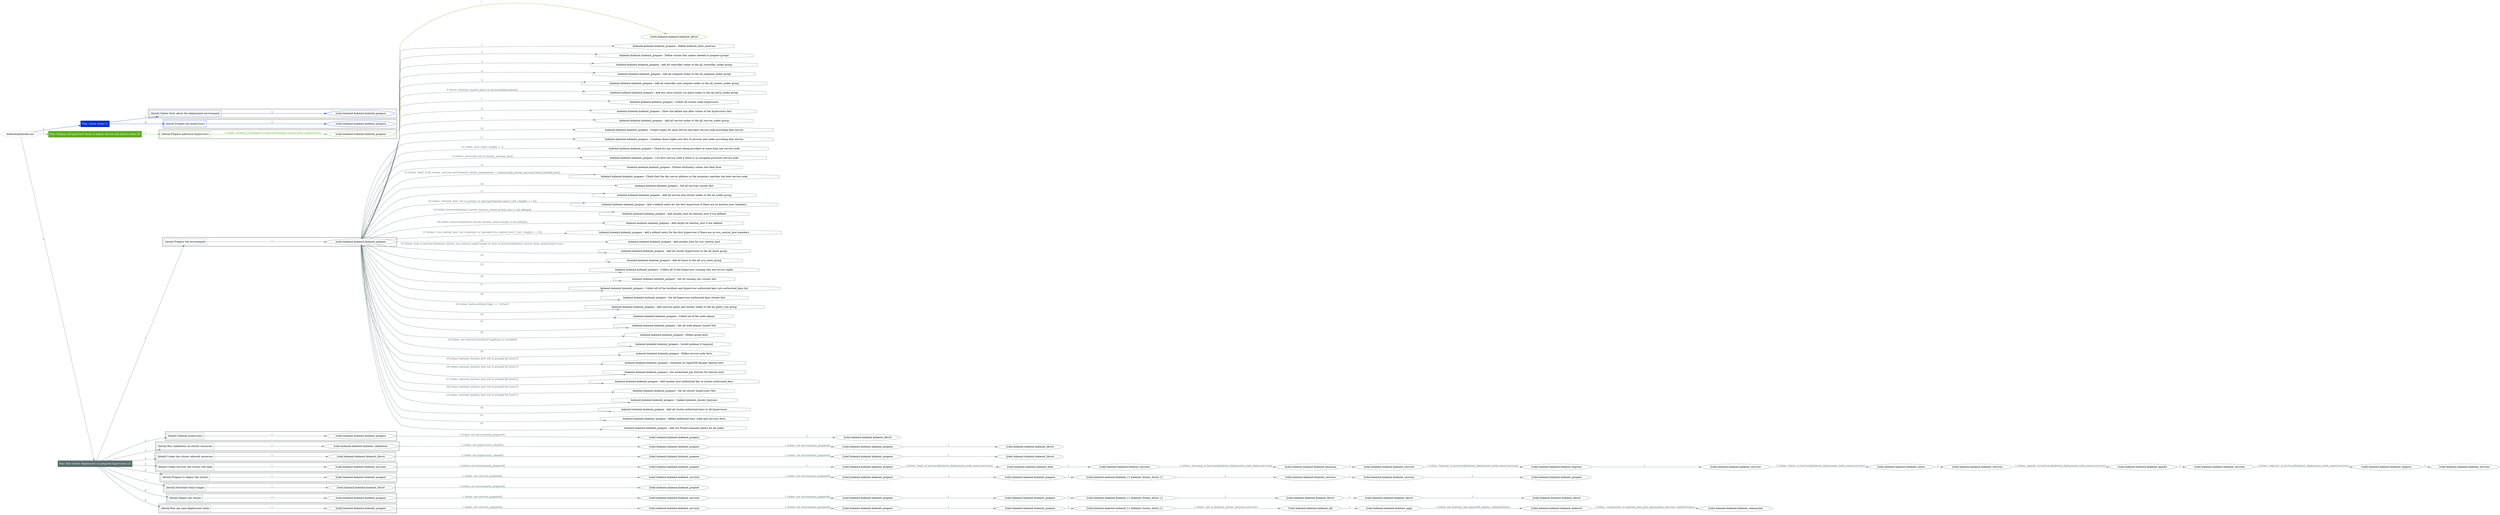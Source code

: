 digraph {
	graph [concentrate=true ordering=in rankdir=LR ratio=fill]
	edge [esep=5 sep=10]
	"kubeinit/playbook.yml" [id=root_node style=dotted]
	play_87475ce7 [label="Play: Initial setup (1)" color="#002fcc" fontcolor="#ffffff" id=play_87475ce7 shape=box style=filled tooltip=localhost]
	"kubeinit/playbook.yml" -> play_87475ce7 [label="1 " color="#002fcc" fontcolor="#002fcc" id=edge_d8798a69 labeltooltip="1 " tooltip="1 "]
	subgraph "kubeinit.kubeinit.kubeinit_prepare" {
		role_ea81f839 [label="[role] kubeinit.kubeinit.kubeinit_prepare" color="#002fcc" id=role_ea81f839 tooltip="kubeinit.kubeinit.kubeinit_prepare"]
	}
	subgraph "kubeinit.kubeinit.kubeinit_prepare" {
		role_065b9de9 [label="[role] kubeinit.kubeinit.kubeinit_prepare" color="#002fcc" id=role_065b9de9 tooltip="kubeinit.kubeinit.kubeinit_prepare"]
	}
	subgraph "Play: Initial setup (1)" {
		play_87475ce7 -> block_bf324d8b [label=1 color="#002fcc" fontcolor="#002fcc" id=edge_7830cabf labeltooltip=1 tooltip=1]
		subgraph cluster_block_bf324d8b {
			block_bf324d8b [label="[block] Gather facts about the deployment environment" color="#002fcc" id=block_bf324d8b labeltooltip="Gather facts about the deployment environment" shape=box tooltip="Gather facts about the deployment environment"]
			block_bf324d8b -> role_ea81f839 [label="1 " color="#002fcc" fontcolor="#002fcc" id=edge_6b2ccedb labeltooltip="1 " tooltip="1 "]
		}
		play_87475ce7 -> block_f22aaf7c [label=2 color="#002fcc" fontcolor="#002fcc" id=edge_c7abcbf9 labeltooltip=2 tooltip=2]
		subgraph cluster_block_f22aaf7c {
			block_f22aaf7c [label="[block] Prepare the hypervisors" color="#002fcc" id=block_f22aaf7c labeltooltip="Prepare the hypervisors" shape=box tooltip="Prepare the hypervisors"]
			block_f22aaf7c -> role_065b9de9 [label="1 " color="#002fcc" fontcolor="#002fcc" id=edge_2049fea6 labeltooltip="1 " tooltip="1 "]
		}
	}
	play_5a54d1c8 [label="Play: Prepare all hypervisor hosts to deploy service and cluster nodes (0)" color="#60ac20" fontcolor="#ffffff" id=play_5a54d1c8 shape=box style=filled tooltip="Play: Prepare all hypervisor hosts to deploy service and cluster nodes (0)"]
	"kubeinit/playbook.yml" -> play_5a54d1c8 [label="2 " color="#60ac20" fontcolor="#60ac20" id=edge_12666059 labeltooltip="2 " tooltip="2 "]
	subgraph "kubeinit.kubeinit.kubeinit_libvirt" {
		role_86d53945 [label="[role] kubeinit.kubeinit.kubeinit_libvirt" color="#60ac20" id=role_86d53945 tooltip="kubeinit.kubeinit.kubeinit_libvirt"]
	}
	subgraph "kubeinit.kubeinit.kubeinit_prepare" {
		role_3f8deeb3 [label="[role] kubeinit.kubeinit.kubeinit_prepare" color="#60ac20" id=role_3f8deeb3 tooltip="kubeinit.kubeinit.kubeinit_prepare"]
		role_3f8deeb3 -> role_86d53945 [label="1 " color="#60ac20" fontcolor="#60ac20" id=edge_c52e611a labeltooltip="1 " tooltip="1 "]
	}
	subgraph "Play: Prepare all hypervisor hosts to deploy service and cluster nodes (0)" {
		play_5a54d1c8 -> block_e683b98e [label=1 color="#60ac20" fontcolor="#60ac20" id=edge_a579eb94 labeltooltip=1 tooltip=1]
		subgraph cluster_block_e683b98e {
			block_e683b98e [label="[block] Prepare individual hypervisors" color="#60ac20" id=block_e683b98e labeltooltip="Prepare individual hypervisors" shape=box tooltip="Prepare individual hypervisors"]
			block_e683b98e -> role_3f8deeb3 [label="1 [when: inventory_hostname in hostvars['kubeinit-cluster-facts'].hypervisors]" color="#60ac20" fontcolor="#60ac20" id=edge_0c4e0867 labeltooltip="1 [when: inventory_hostname in hostvars['kubeinit-cluster-facts'].hypervisors]" tooltip="1 [when: inventory_hostname in hostvars['kubeinit-cluster-facts'].hypervisors]"]
		}
	}
	play_e9054a24 [label="Play: Run cluster deployment on prepared hypervisors (1)" color="#5b6f71" fontcolor="#ffffff" id=play_e9054a24 shape=box style=filled tooltip=localhost]
	"kubeinit/playbook.yml" -> play_e9054a24 [label="3 " color="#5b6f71" fontcolor="#5b6f71" id=edge_85f2a42e labeltooltip="3 " tooltip="3 "]
	subgraph "kubeinit.kubeinit.kubeinit_prepare" {
		role_bceb97b2 [label="[role] kubeinit.kubeinit.kubeinit_prepare" color="#5b6f71" id=role_bceb97b2 tooltip="kubeinit.kubeinit.kubeinit_prepare"]
		task_ff3857cd [label="kubeinit.kubeinit.kubeinit_prepare : Define kubeinit_facts_hostvars" color="#5b6f71" hello="kubeinit.kubeinit.kubeinit_prepare : Define kubeinit_facts_hostvars" id=task_ff3857cd shape=octagon tooltip="kubeinit.kubeinit.kubeinit_prepare : Define kubeinit_facts_hostvars"]
		role_bceb97b2 -> task_ff3857cd [label="1 " color="#5b6f71" fontcolor="#5b6f71" id=edge_de491673 labeltooltip="1 " tooltip="1 "]
		task_b4f4f382 [label="kubeinit.kubeinit.kubeinit_prepare : Define cluster fact names needed to prepare groups" color="#5b6f71" hello="kubeinit.kubeinit.kubeinit_prepare : Define cluster fact names needed to prepare groups" id=task_b4f4f382 shape=octagon tooltip="kubeinit.kubeinit.kubeinit_prepare : Define cluster fact names needed to prepare groups"]
		role_bceb97b2 -> task_b4f4f382 [label="2 " color="#5b6f71" fontcolor="#5b6f71" id=edge_8e6ef4d1 labeltooltip="2 " tooltip="2 "]
		task_d54145d8 [label="kubeinit.kubeinit.kubeinit_prepare : Add all controller nodes to the all_controller_nodes group" color="#5b6f71" hello="kubeinit.kubeinit.kubeinit_prepare : Add all controller nodes to the all_controller_nodes group" id=task_d54145d8 shape=octagon tooltip="kubeinit.kubeinit.kubeinit_prepare : Add all controller nodes to the all_controller_nodes group"]
		role_bceb97b2 -> task_d54145d8 [label="3 " color="#5b6f71" fontcolor="#5b6f71" id=edge_e22cd29d labeltooltip="3 " tooltip="3 "]
		task_c6cf1271 [label="kubeinit.kubeinit.kubeinit_prepare : Add all compute nodes to the all_compute_nodes group" color="#5b6f71" hello="kubeinit.kubeinit.kubeinit_prepare : Add all compute nodes to the all_compute_nodes group" id=task_c6cf1271 shape=octagon tooltip="kubeinit.kubeinit.kubeinit_prepare : Add all compute nodes to the all_compute_nodes group"]
		role_bceb97b2 -> task_c6cf1271 [label="4 " color="#5b6f71" fontcolor="#5b6f71" id=edge_4a21d7b7 labeltooltip="4 " tooltip="4 "]
		task_ad631da4 [label="kubeinit.kubeinit.kubeinit_prepare : Add all controller and compute nodes to the all_cluster_nodes group" color="#5b6f71" hello="kubeinit.kubeinit.kubeinit_prepare : Add all controller and compute nodes to the all_cluster_nodes group" id=task_ad631da4 shape=octagon tooltip="kubeinit.kubeinit.kubeinit_prepare : Add all controller and compute nodes to the all_cluster_nodes group"]
		role_bceb97b2 -> task_ad631da4 [label="5 " color="#5b6f71" fontcolor="#5b6f71" id=edge_f348a339 labeltooltip="5 " tooltip="5 "]
		task_d3c319e3 [label="kubeinit.kubeinit.kubeinit_prepare : Add any extra cluster vm guest nodes to the all_extra_nodes group" color="#5b6f71" hello="kubeinit.kubeinit.kubeinit_prepare : Add any extra cluster vm guest nodes to the all_extra_nodes group" id=task_d3c319e3 shape=octagon tooltip="kubeinit.kubeinit.kubeinit_prepare : Add any extra cluster vm guest nodes to the all_extra_nodes group"]
		role_bceb97b2 -> task_d3c319e3 [label="6 [when: kubeinit_cluster_distro in hostvars[item].distro]" color="#5b6f71" fontcolor="#5b6f71" id=edge_bc49c211 labeltooltip="6 [when: kubeinit_cluster_distro in hostvars[item].distro]" tooltip="6 [when: kubeinit_cluster_distro in hostvars[item].distro]"]
		task_f25ef91f [label="kubeinit.kubeinit.kubeinit_prepare : Collect all cluster node hypervisors" color="#5b6f71" hello="kubeinit.kubeinit.kubeinit_prepare : Collect all cluster node hypervisors" id=task_f25ef91f shape=octagon tooltip="kubeinit.kubeinit.kubeinit_prepare : Collect all cluster node hypervisors"]
		role_bceb97b2 -> task_f25ef91f [label="7 " color="#5b6f71" fontcolor="#5b6f71" id=edge_c75b4ee6 labeltooltip="7 " tooltip="7 "]
		task_71ec1870 [label="kubeinit.kubeinit.kubeinit_prepare : Show the before and after values of the hypervisors fact" color="#5b6f71" hello="kubeinit.kubeinit.kubeinit_prepare : Show the before and after values of the hypervisors fact" id=task_71ec1870 shape=octagon tooltip="kubeinit.kubeinit.kubeinit_prepare : Show the before and after values of the hypervisors fact"]
		role_bceb97b2 -> task_71ec1870 [label="8 " color="#5b6f71" fontcolor="#5b6f71" id=edge_27c1737a labeltooltip="8 " tooltip="8 "]
		task_1fcb0a36 [label="kubeinit.kubeinit.kubeinit_prepare : Add all service nodes to the all_service_nodes group" color="#5b6f71" hello="kubeinit.kubeinit.kubeinit_prepare : Add all service nodes to the all_service_nodes group" id=task_1fcb0a36 shape=octagon tooltip="kubeinit.kubeinit.kubeinit_prepare : Add all service nodes to the all_service_nodes group"]
		role_bceb97b2 -> task_1fcb0a36 [label="9 " color="#5b6f71" fontcolor="#5b6f71" id=edge_546719c4 labeltooltip="9 " tooltip="9 "]
		task_084f6f57 [label="kubeinit.kubeinit.kubeinit_prepare : Create tuples for each service and each service node providing that service" color="#5b6f71" hello="kubeinit.kubeinit.kubeinit_prepare : Create tuples for each service and each service node providing that service" id=task_084f6f57 shape=octagon tooltip="kubeinit.kubeinit.kubeinit_prepare : Create tuples for each service and each service node providing that service"]
		role_bceb97b2 -> task_084f6f57 [label="10 " color="#5b6f71" fontcolor="#5b6f71" id=edge_7d91eaaf labeltooltip="10 " tooltip="10 "]
		task_ab29cdc2 [label="kubeinit.kubeinit.kubeinit_prepare : Combine those tuples into dict of services and nodes providing that service" color="#5b6f71" hello="kubeinit.kubeinit.kubeinit_prepare : Combine those tuples into dict of services and nodes providing that service" id=task_ab29cdc2 shape=octagon tooltip="kubeinit.kubeinit.kubeinit_prepare : Combine those tuples into dict of services and nodes providing that service"]
		role_bceb97b2 -> task_ab29cdc2 [label="11 " color="#5b6f71" fontcolor="#5b6f71" id=edge_49eecb9b labeltooltip="11 " tooltip="11 "]
		task_e716b2f2 [label="kubeinit.kubeinit.kubeinit_prepare : Check for any services being provided on more than one service node" color="#5b6f71" hello="kubeinit.kubeinit.kubeinit_prepare : Check for any services being provided on more than one service node" id=task_e716b2f2 shape=octagon tooltip="kubeinit.kubeinit.kubeinit_prepare : Check for any services being provided on more than one service node"]
		role_bceb97b2 -> task_e716b2f2 [label="12 [when: item.value | length > 1]" color="#5b6f71" fontcolor="#5b6f71" id=edge_bd9a9ee5 labeltooltip="12 [when: item.value | length > 1]" tooltip="12 [when: item.value | length > 1]"]
		task_a9fd3a1d [label="kubeinit.kubeinit.kubeinit_prepare : Use first service node if there is no assigned provision service node" color="#5b6f71" hello="kubeinit.kubeinit.kubeinit_prepare : Use first service node if there is no assigned provision service node" id=task_a9fd3a1d shape=octagon tooltip="kubeinit.kubeinit.kubeinit_prepare : Use first service node if there is no assigned provision service node"]
		role_bceb97b2 -> task_a9fd3a1d [label="13 [when: 'provision' not in cluster_services_dict]" color="#5b6f71" fontcolor="#5b6f71" id=edge_8afe2537 labeltooltip="13 [when: 'provision' not in cluster_services_dict]" tooltip="13 [when: 'provision' not in cluster_services_dict]"]
		task_636bd946 [label="kubeinit.kubeinit.kubeinit_prepare : Flatten dictionary values into final form" color="#5b6f71" hello="kubeinit.kubeinit.kubeinit_prepare : Flatten dictionary values into final form" id=task_636bd946 shape=octagon tooltip="kubeinit.kubeinit.kubeinit_prepare : Flatten dictionary values into final form"]
		role_bceb97b2 -> task_636bd946 [label="14 " color="#5b6f71" fontcolor="#5b6f71" id=edge_8424655d labeltooltip="14 " tooltip="14 "]
		task_304baa5d [label="kubeinit.kubeinit.kubeinit_prepare : Check that the dns server address in the inventory matches the bind service node" color="#5b6f71" hello="kubeinit.kubeinit.kubeinit_prepare : Check that the dns server address in the inventory matches the bind service node" id=task_304baa5d shape=octagon tooltip="kubeinit.kubeinit.kubeinit_prepare : Check that the dns server address in the inventory matches the bind service node"]
		role_bceb97b2 -> task_304baa5d [label="15 [when: 'bind' in all_cluster_services and kubeinit_cluster_nameserver != hostvars[all_cluster_services['bind']].ansible_host]" color="#5b6f71" fontcolor="#5b6f71" id=edge_92b6dd3f labeltooltip="15 [when: 'bind' in all_cluster_services and kubeinit_cluster_nameserver != hostvars[all_cluster_services['bind']].ansible_host]" tooltip="15 [when: 'bind' in all_cluster_services and kubeinit_cluster_nameserver != hostvars[all_cluster_services['bind']].ansible_host]"]
		task_1cc09c00 [label="kubeinit.kubeinit.kubeinit_prepare : Set all services cluster fact" color="#5b6f71" hello="kubeinit.kubeinit.kubeinit_prepare : Set all services cluster fact" id=task_1cc09c00 shape=octagon tooltip="kubeinit.kubeinit.kubeinit_prepare : Set all services cluster fact"]
		role_bceb97b2 -> task_1cc09c00 [label="16 " color="#5b6f71" fontcolor="#5b6f71" id=edge_7caf64ae labeltooltip="16 " tooltip="16 "]
		task_817f6b36 [label="kubeinit.kubeinit.kubeinit_prepare : Add all service and cluster nodes to the all_nodes group" color="#5b6f71" hello="kubeinit.kubeinit.kubeinit_prepare : Add all service and cluster nodes to the all_nodes group" id=task_817f6b36 shape=octagon tooltip="kubeinit.kubeinit.kubeinit_prepare : Add all service and cluster nodes to the all_nodes group"]
		role_bceb97b2 -> task_817f6b36 [label="17 " color="#5b6f71" fontcolor="#5b6f71" id=edge_3d297452 labeltooltip="17 " tooltip="17 "]
		task_8df76904 [label="kubeinit.kubeinit.kubeinit_prepare : Add a default entry for the first hypervisor if there are no bastion_host members" color="#5b6f71" hello="kubeinit.kubeinit.kubeinit_prepare : Add a default entry for the first hypervisor if there are no bastion_host members" id=task_8df76904 shape=octagon tooltip="kubeinit.kubeinit.kubeinit_prepare : Add a default entry for the first hypervisor if there are no bastion_host members"]
		role_bceb97b2 -> task_8df76904 [label="18 [when: ('bastion_host' not in groups) or ((groups['bastion_host'] | list | length) == 0)]" color="#5b6f71" fontcolor="#5b6f71" id=edge_b9dd395d labeltooltip="18 [when: ('bastion_host' not in groups) or ((groups['bastion_host'] | list | length) == 0)]" tooltip="18 [when: ('bastion_host' not in groups) or ((groups['bastion_host'] | list | length) == 0)]"]
		task_3214c8b4 [label="kubeinit.kubeinit.kubeinit_prepare : Add ansible_host for bastion_host if not defined" color="#5b6f71" hello="kubeinit.kubeinit.kubeinit_prepare : Add ansible_host for bastion_host if not defined" id=task_3214c8b4 shape=octagon tooltip="kubeinit.kubeinit.kubeinit_prepare : Add ansible_host for bastion_host if not defined"]
		role_bceb97b2 -> task_3214c8b4 [label="19 [when: hostvars[kubeinit_cluster_bastion_name].ansible_host is not defined]" color="#5b6f71" fontcolor="#5b6f71" id=edge_3585d947 labeltooltip="19 [when: hostvars[kubeinit_cluster_bastion_name].ansible_host is not defined]" tooltip="19 [when: hostvars[kubeinit_cluster_bastion_name].ansible_host is not defined]"]
		task_2136631e [label="kubeinit.kubeinit.kubeinit_prepare : Add target for bastion_host if not defined" color="#5b6f71" hello="kubeinit.kubeinit.kubeinit_prepare : Add target for bastion_host if not defined" id=task_2136631e shape=octagon tooltip="kubeinit.kubeinit.kubeinit_prepare : Add target for bastion_host if not defined"]
		role_bceb97b2 -> task_2136631e [label="20 [when: hostvars[kubeinit_cluster_bastion_name].target is not defined]" color="#5b6f71" fontcolor="#5b6f71" id=edge_c6acdb48 labeltooltip="20 [when: hostvars[kubeinit_cluster_bastion_name].target is not defined]" tooltip="20 [when: hostvars[kubeinit_cluster_bastion_name].target is not defined]"]
		task_a0e3bf08 [label="kubeinit.kubeinit.kubeinit_prepare : Add a default entry for the first hypervisor if there are no ovn_central_host members" color="#5b6f71" hello="kubeinit.kubeinit.kubeinit_prepare : Add a default entry for the first hypervisor if there are no ovn_central_host members" id=task_a0e3bf08 shape=octagon tooltip="kubeinit.kubeinit.kubeinit_prepare : Add a default entry for the first hypervisor if there are no ovn_central_host members"]
		role_bceb97b2 -> task_a0e3bf08 [label="21 [when: ('ovn_central_host' not in groups) or ((groups['ovn_central_host'] | list | length) == 0)]" color="#5b6f71" fontcolor="#5b6f71" id=edge_d86d841a labeltooltip="21 [when: ('ovn_central_host' not in groups) or ((groups['ovn_central_host'] | list | length) == 0)]" tooltip="21 [when: ('ovn_central_host' not in groups) or ((groups['ovn_central_host'] | list | length) == 0)]"]
		task_1cadcd91 [label="kubeinit.kubeinit.kubeinit_prepare : Add ansible_host for ovn_central_host" color="#5b6f71" hello="kubeinit.kubeinit.kubeinit_prepare : Add ansible_host for ovn_central_host" id=task_1cadcd91 shape=octagon tooltip="kubeinit.kubeinit.kubeinit_prepare : Add ansible_host for ovn_central_host"]
		role_bceb97b2 -> task_1cadcd91 [label="22 " color="#5b6f71" fontcolor="#5b6f71" id=edge_89f0c884 labeltooltip="22 " tooltip="22 "]
		task_ee2e830d [label="kubeinit.kubeinit.kubeinit_prepare : Add all cluster hypervisors to the all_hosts group" color="#5b6f71" hello="kubeinit.kubeinit.kubeinit_prepare : Add all cluster hypervisors to the all_hosts group" id=task_ee2e830d shape=octagon tooltip="kubeinit.kubeinit.kubeinit_prepare : Add all cluster hypervisors to the all_hosts group"]
		role_bceb97b2 -> task_ee2e830d [label="23 [when: item in hostvars[kubeinit_cluster_ovn_central_name].target or item in hostvars[kubeinit_cluster_facts_name].hypervisors
]" color="#5b6f71" fontcolor="#5b6f71" id=edge_f39a19aa labeltooltip="23 [when: item in hostvars[kubeinit_cluster_ovn_central_name].target or item in hostvars[kubeinit_cluster_facts_name].hypervisors
]" tooltip="23 [when: item in hostvars[kubeinit_cluster_ovn_central_name].target or item in hostvars[kubeinit_cluster_facts_name].hypervisors
]"]
		task_0f53a47b [label="kubeinit.kubeinit.kubeinit_prepare : Add all hosts to the all_ovn_hosts group" color="#5b6f71" hello="kubeinit.kubeinit.kubeinit_prepare : Add all hosts to the all_ovn_hosts group" id=task_0f53a47b shape=octagon tooltip="kubeinit.kubeinit.kubeinit_prepare : Add all hosts to the all_ovn_hosts group"]
		role_bceb97b2 -> task_0f53a47b [label="24 " color="#5b6f71" fontcolor="#5b6f71" id=edge_682f7c52 labeltooltip="24 " tooltip="24 "]
		task_33861a30 [label="kubeinit.kubeinit.kubeinit_prepare : Collect all of the hypervisor running vms into hv/vm tuples" color="#5b6f71" hello="kubeinit.kubeinit.kubeinit_prepare : Collect all of the hypervisor running vms into hv/vm tuples" id=task_33861a30 shape=octagon tooltip="kubeinit.kubeinit.kubeinit_prepare : Collect all of the hypervisor running vms into hv/vm tuples"]
		role_bceb97b2 -> task_33861a30 [label="25 " color="#5b6f71" fontcolor="#5b6f71" id=edge_97d129ae labeltooltip="25 " tooltip="25 "]
		task_e3c45795 [label="kubeinit.kubeinit.kubeinit_prepare : Set all running vms cluster fact" color="#5b6f71" hello="kubeinit.kubeinit.kubeinit_prepare : Set all running vms cluster fact" id=task_e3c45795 shape=octagon tooltip="kubeinit.kubeinit.kubeinit_prepare : Set all running vms cluster fact"]
		role_bceb97b2 -> task_e3c45795 [label="26 " color="#5b6f71" fontcolor="#5b6f71" id=edge_ecff2c5d labeltooltip="26 " tooltip="26 "]
		task_fb0b153d [label="kubeinit.kubeinit.kubeinit_prepare : Collect all of the localhost and hypervisor authorized keys into authorized_keys list" color="#5b6f71" hello="kubeinit.kubeinit.kubeinit_prepare : Collect all of the localhost and hypervisor authorized keys into authorized_keys list" id=task_fb0b153d shape=octagon tooltip="kubeinit.kubeinit.kubeinit_prepare : Collect all of the localhost and hypervisor authorized keys into authorized_keys list"]
		role_bceb97b2 -> task_fb0b153d [label="27 " color="#5b6f71" fontcolor="#5b6f71" id=edge_a0bc1d98 labeltooltip="27 " tooltip="27 "]
		task_b5239535 [label="kubeinit.kubeinit.kubeinit_prepare : Set all hypervisor authorized keys cluster fact" color="#5b6f71" hello="kubeinit.kubeinit.kubeinit_prepare : Set all hypervisor authorized keys cluster fact" id=task_b5239535 shape=octagon tooltip="kubeinit.kubeinit.kubeinit_prepare : Set all hypervisor authorized keys cluster fact"]
		role_bceb97b2 -> task_b5239535 [label="28 " color="#5b6f71" fontcolor="#5b6f71" id=edge_3c46c1a7 labeltooltip="28 " tooltip="28 "]
		task_c8d57689 [label="kubeinit.kubeinit.kubeinit_prepare : Add services guest and cluster nodes to the all_guest_vms group" color="#5b6f71" hello="kubeinit.kubeinit.kubeinit_prepare : Add services guest and cluster nodes to the all_guest_vms group" id=task_c8d57689 shape=octagon tooltip="kubeinit.kubeinit.kubeinit_prepare : Add services guest and cluster nodes to the all_guest_vms group"]
		role_bceb97b2 -> task_c8d57689 [label="29 [when: hostvars[item].type == 'virtual']" color="#5b6f71" fontcolor="#5b6f71" id=edge_fafaa673 labeltooltip="29 [when: hostvars[item].type == 'virtual']" tooltip="29 [when: hostvars[item].type == 'virtual']"]
		task_09943c09 [label="kubeinit.kubeinit.kubeinit_prepare : Collect all of the node aliases" color="#5b6f71" hello="kubeinit.kubeinit.kubeinit_prepare : Collect all of the node aliases" id=task_09943c09 shape=octagon tooltip="kubeinit.kubeinit.kubeinit_prepare : Collect all of the node aliases"]
		role_bceb97b2 -> task_09943c09 [label="30 " color="#5b6f71" fontcolor="#5b6f71" id=edge_6920517b labeltooltip="30 " tooltip="30 "]
		task_eabf1525 [label="kubeinit.kubeinit.kubeinit_prepare : Set all node aliases cluster fact" color="#5b6f71" hello="kubeinit.kubeinit.kubeinit_prepare : Set all node aliases cluster fact" id=task_eabf1525 shape=octagon tooltip="kubeinit.kubeinit.kubeinit_prepare : Set all node aliases cluster fact"]
		role_bceb97b2 -> task_eabf1525 [label="31 " color="#5b6f71" fontcolor="#5b6f71" id=edge_91bdb9f0 labeltooltip="31 " tooltip="31 "]
		task_c77cb0d9 [label="kubeinit.kubeinit.kubeinit_prepare : Define group facts" color="#5b6f71" hello="kubeinit.kubeinit.kubeinit_prepare : Define group facts" id=task_c77cb0d9 shape=octagon tooltip="kubeinit.kubeinit.kubeinit_prepare : Define group facts"]
		role_bceb97b2 -> task_c77cb0d9 [label="32 " color="#5b6f71" fontcolor="#5b6f71" id=edge_f5fc30bc labeltooltip="32 " tooltip="32 "]
		task_4f9a969c [label="kubeinit.kubeinit.kubeinit_prepare : Install podman if required" color="#5b6f71" hello="kubeinit.kubeinit.kubeinit_prepare : Install podman if required" id=task_4f9a969c shape=octagon tooltip="kubeinit.kubeinit.kubeinit_prepare : Install podman if required"]
		role_bceb97b2 -> task_4f9a969c [label="33 [when: not hostvars['localhost'].podman_is_installed]" color="#5b6f71" fontcolor="#5b6f71" id=edge_a4ee2da6 labeltooltip="33 [when: not hostvars['localhost'].podman_is_installed]" tooltip="33 [when: not hostvars['localhost'].podman_is_installed]"]
		task_5c5f1e03 [label="kubeinit.kubeinit.kubeinit_prepare : Define service node facts" color="#5b6f71" hello="kubeinit.kubeinit.kubeinit_prepare : Define service node facts" id=task_5c5f1e03 shape=octagon tooltip="kubeinit.kubeinit.kubeinit_prepare : Define service node facts"]
		role_bceb97b2 -> task_5c5f1e03 [label="34 " color="#5b6f71" fontcolor="#5b6f71" id=edge_d972ddb3 labeltooltip="34 " tooltip="34 "]
		task_1294c63c [label="kubeinit.kubeinit.kubeinit_prepare : Generate an OpenSSH keypair bastion host" color="#5b6f71" hello="kubeinit.kubeinit.kubeinit_prepare : Generate an OpenSSH keypair bastion host" id=task_1294c63c shape=octagon tooltip="kubeinit.kubeinit.kubeinit_prepare : Generate an OpenSSH keypair bastion host"]
		role_bceb97b2 -> task_1294c63c [label="35 [when: kubeinit_bastion_host not in groups['all_hosts']]" color="#5b6f71" fontcolor="#5b6f71" id=edge_e7722325 labeltooltip="35 [when: kubeinit_bastion_host not in groups['all_hosts']]" tooltip="35 [when: kubeinit_bastion_host not in groups['all_hosts']]"]
		task_250fd585 [label="kubeinit.kubeinit.kubeinit_prepare : Set authorized_key hostvar for bastion host" color="#5b6f71" hello="kubeinit.kubeinit.kubeinit_prepare : Set authorized_key hostvar for bastion host" id=task_250fd585 shape=octagon tooltip="kubeinit.kubeinit.kubeinit_prepare : Set authorized_key hostvar for bastion host"]
		role_bceb97b2 -> task_250fd585 [label="36 [when: kubeinit_bastion_host not in groups['all_hosts']]" color="#5b6f71" fontcolor="#5b6f71" id=edge_45ae10e6 labeltooltip="36 [when: kubeinit_bastion_host not in groups['all_hosts']]" tooltip="36 [when: kubeinit_bastion_host not in groups['all_hosts']]"]
		task_2bb39e73 [label="kubeinit.kubeinit.kubeinit_prepare : Add bastion host authorized key to cluster authorized_keys" color="#5b6f71" hello="kubeinit.kubeinit.kubeinit_prepare : Add bastion host authorized key to cluster authorized_keys" id=task_2bb39e73 shape=octagon tooltip="kubeinit.kubeinit.kubeinit_prepare : Add bastion host authorized key to cluster authorized_keys"]
		role_bceb97b2 -> task_2bb39e73 [label="37 [when: kubeinit_bastion_host not in groups['all_hosts']]" color="#5b6f71" fontcolor="#5b6f71" id=edge_6a62ee52 labeltooltip="37 [when: kubeinit_bastion_host not in groups['all_hosts']]" tooltip="37 [when: kubeinit_bastion_host not in groups['all_hosts']]"]
		task_1bb411c6 [label="kubeinit.kubeinit.kubeinit_prepare : Set all cluster hypervisors fact" color="#5b6f71" hello="kubeinit.kubeinit.kubeinit_prepare : Set all cluster hypervisors fact" id=task_1bb411c6 shape=octagon tooltip="kubeinit.kubeinit.kubeinit_prepare : Set all cluster hypervisors fact"]
		role_bceb97b2 -> task_1bb411c6 [label="38 [when: kubeinit_bastion_host not in groups['all_hosts']]" color="#5b6f71" fontcolor="#5b6f71" id=edge_024bfc90 labeltooltip="38 [when: kubeinit_bastion_host not in groups['all_hosts']]" tooltip="38 [when: kubeinit_bastion_host not in groups['all_hosts']]"]
		task_81cbda6b [label="kubeinit.kubeinit.kubeinit_prepare : Update kubeinit_cluster_hostvars" color="#5b6f71" hello="kubeinit.kubeinit.kubeinit_prepare : Update kubeinit_cluster_hostvars" id=task_81cbda6b shape=octagon tooltip="kubeinit.kubeinit.kubeinit_prepare : Update kubeinit_cluster_hostvars"]
		role_bceb97b2 -> task_81cbda6b [label="39 [when: kubeinit_bastion_host not in groups['all_hosts']]" color="#5b6f71" fontcolor="#5b6f71" id=edge_9c42ebce labeltooltip="39 [when: kubeinit_bastion_host not in groups['all_hosts']]" tooltip="39 [when: kubeinit_bastion_host not in groups['all_hosts']]"]
		task_4f4b2aa0 [label="kubeinit.kubeinit.kubeinit_prepare : Add all cluster authorized keys to all hypervisors" color="#5b6f71" hello="kubeinit.kubeinit.kubeinit_prepare : Add all cluster authorized keys to all hypervisors" id=task_4f4b2aa0 shape=octagon tooltip="kubeinit.kubeinit.kubeinit_prepare : Add all cluster authorized keys to all hypervisors"]
		role_bceb97b2 -> task_4f4b2aa0 [label="40 " color="#5b6f71" fontcolor="#5b6f71" id=edge_4470e3ba labeltooltip="40 " tooltip="40 "]
		task_6374ae9a [label="kubeinit.kubeinit.kubeinit_prepare : Define additional host, node and services facts" color="#5b6f71" hello="kubeinit.kubeinit.kubeinit_prepare : Define additional host, node and services facts" id=task_6374ae9a shape=octagon tooltip="kubeinit.kubeinit.kubeinit_prepare : Define additional host, node and services facts"]
		role_bceb97b2 -> task_6374ae9a [label="41 " color="#5b6f71" fontcolor="#5b6f71" id=edge_6f75b1fb labeltooltip="41 " tooltip="41 "]
		task_22c2e1be [label="kubeinit.kubeinit.kubeinit_prepare : Add ssh ProxyCommand option for all nodes" color="#5b6f71" hello="kubeinit.kubeinit.kubeinit_prepare : Add ssh ProxyCommand option for all nodes" id=task_22c2e1be shape=octagon tooltip="kubeinit.kubeinit.kubeinit_prepare : Add ssh ProxyCommand option for all nodes"]
		role_bceb97b2 -> task_22c2e1be [label="42 " color="#5b6f71" fontcolor="#5b6f71" id=edge_83d119a2 labeltooltip="42 " tooltip="42 "]
	}
	subgraph "kubeinit.kubeinit.kubeinit_libvirt" {
		role_9c0fd1c6 [label="[role] kubeinit.kubeinit.kubeinit_libvirt" color="#5b6f71" id=role_9c0fd1c6 tooltip="kubeinit.kubeinit.kubeinit_libvirt"]
	}
	subgraph "kubeinit.kubeinit.kubeinit_prepare" {
		role_d498fa17 [label="[role] kubeinit.kubeinit.kubeinit_prepare" color="#5b6f71" id=role_d498fa17 tooltip="kubeinit.kubeinit.kubeinit_prepare"]
		role_d498fa17 -> role_9c0fd1c6 [label="1 " color="#5b6f71" fontcolor="#5b6f71" id=edge_e6a01ed1 labeltooltip="1 " tooltip="1 "]
	}
	subgraph "kubeinit.kubeinit.kubeinit_prepare" {
		role_09339a10 [label="[role] kubeinit.kubeinit.kubeinit_prepare" color="#5b6f71" id=role_09339a10 tooltip="kubeinit.kubeinit.kubeinit_prepare"]
		role_09339a10 -> role_d498fa17 [label="1 [when: not environment_prepared]" color="#5b6f71" fontcolor="#5b6f71" id=edge_04bcc7e1 labeltooltip="1 [when: not environment_prepared]" tooltip="1 [when: not environment_prepared]"]
	}
	subgraph "kubeinit.kubeinit.kubeinit_libvirt" {
		role_be03f966 [label="[role] kubeinit.kubeinit.kubeinit_libvirt" color="#5b6f71" id=role_be03f966 tooltip="kubeinit.kubeinit.kubeinit_libvirt"]
	}
	subgraph "kubeinit.kubeinit.kubeinit_prepare" {
		role_0a9b4d0a [label="[role] kubeinit.kubeinit.kubeinit_prepare" color="#5b6f71" id=role_0a9b4d0a tooltip="kubeinit.kubeinit.kubeinit_prepare"]
		role_0a9b4d0a -> role_be03f966 [label="1 " color="#5b6f71" fontcolor="#5b6f71" id=edge_7531e7ed labeltooltip="1 " tooltip="1 "]
	}
	subgraph "kubeinit.kubeinit.kubeinit_prepare" {
		role_94eb8819 [label="[role] kubeinit.kubeinit.kubeinit_prepare" color="#5b6f71" id=role_94eb8819 tooltip="kubeinit.kubeinit.kubeinit_prepare"]
		role_94eb8819 -> role_0a9b4d0a [label="1 [when: not environment_prepared]" color="#5b6f71" fontcolor="#5b6f71" id=edge_699d24e7 labeltooltip="1 [when: not environment_prepared]" tooltip="1 [when: not environment_prepared]"]
	}
	subgraph "kubeinit.kubeinit.kubeinit_validations" {
		role_496c1a3c [label="[role] kubeinit.kubeinit.kubeinit_validations" color="#5b6f71" id=role_496c1a3c tooltip="kubeinit.kubeinit.kubeinit_validations"]
		role_496c1a3c -> role_94eb8819 [label="1 [when: not hypervisors_cleaned]" color="#5b6f71" fontcolor="#5b6f71" id=edge_0a04c994 labeltooltip="1 [when: not hypervisors_cleaned]" tooltip="1 [when: not hypervisors_cleaned]"]
	}
	subgraph "kubeinit.kubeinit.kubeinit_libvirt" {
		role_27099621 [label="[role] kubeinit.kubeinit.kubeinit_libvirt" color="#5b6f71" id=role_27099621 tooltip="kubeinit.kubeinit.kubeinit_libvirt"]
	}
	subgraph "kubeinit.kubeinit.kubeinit_prepare" {
		role_b60caee5 [label="[role] kubeinit.kubeinit.kubeinit_prepare" color="#5b6f71" id=role_b60caee5 tooltip="kubeinit.kubeinit.kubeinit_prepare"]
		role_b60caee5 -> role_27099621 [label="1 " color="#5b6f71" fontcolor="#5b6f71" id=edge_70c5cacf labeltooltip="1 " tooltip="1 "]
	}
	subgraph "kubeinit.kubeinit.kubeinit_prepare" {
		role_a5292587 [label="[role] kubeinit.kubeinit.kubeinit_prepare" color="#5b6f71" id=role_a5292587 tooltip="kubeinit.kubeinit.kubeinit_prepare"]
		role_a5292587 -> role_b60caee5 [label="1 [when: not environment_prepared]" color="#5b6f71" fontcolor="#5b6f71" id=edge_a21e89bc labeltooltip="1 [when: not environment_prepared]" tooltip="1 [when: not environment_prepared]"]
	}
	subgraph "kubeinit.kubeinit.kubeinit_libvirt" {
		role_afc33b9e [label="[role] kubeinit.kubeinit.kubeinit_libvirt" color="#5b6f71" id=role_afc33b9e tooltip="kubeinit.kubeinit.kubeinit_libvirt"]
		role_afc33b9e -> role_a5292587 [label="1 [when: not hypervisors_cleaned]" color="#5b6f71" fontcolor="#5b6f71" id=edge_363f43f4 labeltooltip="1 [when: not hypervisors_cleaned]" tooltip="1 [when: not hypervisors_cleaned]"]
	}
	subgraph "kubeinit.kubeinit.kubeinit_services" {
		role_54454c24 [label="[role] kubeinit.kubeinit.kubeinit_services" color="#5b6f71" id=role_54454c24 tooltip="kubeinit.kubeinit.kubeinit_services"]
	}
	subgraph "kubeinit.kubeinit.kubeinit_registry" {
		role_5101e92f [label="[role] kubeinit.kubeinit.kubeinit_registry" color="#5b6f71" id=role_5101e92f tooltip="kubeinit.kubeinit.kubeinit_registry"]
		role_5101e92f -> role_54454c24 [label="1 " color="#5b6f71" fontcolor="#5b6f71" id=edge_c6dcf0df labeltooltip="1 " tooltip="1 "]
	}
	subgraph "kubeinit.kubeinit.kubeinit_services" {
		role_5c055eb1 [label="[role] kubeinit.kubeinit.kubeinit_services" color="#5b6f71" id=role_5c055eb1 tooltip="kubeinit.kubeinit.kubeinit_services"]
		role_5c055eb1 -> role_5101e92f [label="1 [when: 'registry' in hostvars[kubeinit_deployment_node_name].services]" color="#5b6f71" fontcolor="#5b6f71" id=edge_11547323 labeltooltip="1 [when: 'registry' in hostvars[kubeinit_deployment_node_name].services]" tooltip="1 [when: 'registry' in hostvars[kubeinit_deployment_node_name].services]"]
	}
	subgraph "kubeinit.kubeinit.kubeinit_apache" {
		role_4a09c999 [label="[role] kubeinit.kubeinit.kubeinit_apache" color="#5b6f71" id=role_4a09c999 tooltip="kubeinit.kubeinit.kubeinit_apache"]
		role_4a09c999 -> role_5c055eb1 [label="1 " color="#5b6f71" fontcolor="#5b6f71" id=edge_2a29d20d labeltooltip="1 " tooltip="1 "]
	}
	subgraph "kubeinit.kubeinit.kubeinit_services" {
		role_f44fcc0e [label="[role] kubeinit.kubeinit.kubeinit_services" color="#5b6f71" id=role_f44fcc0e tooltip="kubeinit.kubeinit.kubeinit_services"]
		role_f44fcc0e -> role_4a09c999 [label="1 [when: 'apache' in hostvars[kubeinit_deployment_node_name].services]" color="#5b6f71" fontcolor="#5b6f71" id=edge_05c9bf3b labeltooltip="1 [when: 'apache' in hostvars[kubeinit_deployment_node_name].services]" tooltip="1 [when: 'apache' in hostvars[kubeinit_deployment_node_name].services]"]
	}
	subgraph "kubeinit.kubeinit.kubeinit_nexus" {
		role_27b4827e [label="[role] kubeinit.kubeinit.kubeinit_nexus" color="#5b6f71" id=role_27b4827e tooltip="kubeinit.kubeinit.kubeinit_nexus"]
		role_27b4827e -> role_f44fcc0e [label="1 " color="#5b6f71" fontcolor="#5b6f71" id=edge_f4bdfeb5 labeltooltip="1 " tooltip="1 "]
	}
	subgraph "kubeinit.kubeinit.kubeinit_services" {
		role_3c991098 [label="[role] kubeinit.kubeinit.kubeinit_services" color="#5b6f71" id=role_3c991098 tooltip="kubeinit.kubeinit.kubeinit_services"]
		role_3c991098 -> role_27b4827e [label="1 [when: 'nexus' in hostvars[kubeinit_deployment_node_name].services]" color="#5b6f71" fontcolor="#5b6f71" id=edge_430f5883 labeltooltip="1 [when: 'nexus' in hostvars[kubeinit_deployment_node_name].services]" tooltip="1 [when: 'nexus' in hostvars[kubeinit_deployment_node_name].services]"]
	}
	subgraph "kubeinit.kubeinit.kubeinit_haproxy" {
		role_ed745038 [label="[role] kubeinit.kubeinit.kubeinit_haproxy" color="#5b6f71" id=role_ed745038 tooltip="kubeinit.kubeinit.kubeinit_haproxy"]
		role_ed745038 -> role_3c991098 [label="1 " color="#5b6f71" fontcolor="#5b6f71" id=edge_607b3f8c labeltooltip="1 " tooltip="1 "]
	}
	subgraph "kubeinit.kubeinit.kubeinit_services" {
		role_cba4dfc6 [label="[role] kubeinit.kubeinit.kubeinit_services" color="#5b6f71" id=role_cba4dfc6 tooltip="kubeinit.kubeinit.kubeinit_services"]
		role_cba4dfc6 -> role_ed745038 [label="1 [when: 'haproxy' in hostvars[kubeinit_deployment_node_name].services]" color="#5b6f71" fontcolor="#5b6f71" id=edge_73cdefed labeltooltip="1 [when: 'haproxy' in hostvars[kubeinit_deployment_node_name].services]" tooltip="1 [when: 'haproxy' in hostvars[kubeinit_deployment_node_name].services]"]
	}
	subgraph "kubeinit.kubeinit.kubeinit_dnsmasq" {
		role_51647d7d [label="[role] kubeinit.kubeinit.kubeinit_dnsmasq" color="#5b6f71" id=role_51647d7d tooltip="kubeinit.kubeinit.kubeinit_dnsmasq"]
		role_51647d7d -> role_cba4dfc6 [label="1 " color="#5b6f71" fontcolor="#5b6f71" id=edge_e5f3ba08 labeltooltip="1 " tooltip="1 "]
	}
	subgraph "kubeinit.kubeinit.kubeinit_services" {
		role_106686c5 [label="[role] kubeinit.kubeinit.kubeinit_services" color="#5b6f71" id=role_106686c5 tooltip="kubeinit.kubeinit.kubeinit_services"]
		role_106686c5 -> role_51647d7d [label="1 [when: 'dnsmasq' in hostvars[kubeinit_deployment_node_name].services]" color="#5b6f71" fontcolor="#5b6f71" id=edge_48d4ad06 labeltooltip="1 [when: 'dnsmasq' in hostvars[kubeinit_deployment_node_name].services]" tooltip="1 [when: 'dnsmasq' in hostvars[kubeinit_deployment_node_name].services]"]
	}
	subgraph "kubeinit.kubeinit.kubeinit_bind" {
		role_9fdb66f2 [label="[role] kubeinit.kubeinit.kubeinit_bind" color="#5b6f71" id=role_9fdb66f2 tooltip="kubeinit.kubeinit.kubeinit_bind"]
		role_9fdb66f2 -> role_106686c5 [label="1 " color="#5b6f71" fontcolor="#5b6f71" id=edge_399e71c4 labeltooltip="1 " tooltip="1 "]
	}
	subgraph "kubeinit.kubeinit.kubeinit_prepare" {
		role_6f2612e4 [label="[role] kubeinit.kubeinit.kubeinit_prepare" color="#5b6f71" id=role_6f2612e4 tooltip="kubeinit.kubeinit.kubeinit_prepare"]
		role_6f2612e4 -> role_9fdb66f2 [label="1 [when: 'bind' in hostvars[kubeinit_deployment_node_name].services]" color="#5b6f71" fontcolor="#5b6f71" id=edge_5db54ec2 labeltooltip="1 [when: 'bind' in hostvars[kubeinit_deployment_node_name].services]" tooltip="1 [when: 'bind' in hostvars[kubeinit_deployment_node_name].services]"]
	}
	subgraph "kubeinit.kubeinit.kubeinit_prepare" {
		role_8985d3d0 [label="[role] kubeinit.kubeinit.kubeinit_prepare" color="#5b6f71" id=role_8985d3d0 tooltip="kubeinit.kubeinit.kubeinit_prepare"]
		role_8985d3d0 -> role_6f2612e4 [label="1 " color="#5b6f71" fontcolor="#5b6f71" id=edge_48616b7d labeltooltip="1 " tooltip="1 "]
	}
	subgraph "kubeinit.kubeinit.kubeinit_services" {
		role_66fde9db [label="[role] kubeinit.kubeinit.kubeinit_services" color="#5b6f71" id=role_66fde9db tooltip="kubeinit.kubeinit.kubeinit_services"]
		role_66fde9db -> role_8985d3d0 [label="1 [when: not environment_prepared]" color="#5b6f71" fontcolor="#5b6f71" id=edge_b69538b0 labeltooltip="1 [when: not environment_prepared]" tooltip="1 [when: not environment_prepared]"]
	}
	subgraph "kubeinit.kubeinit.kubeinit_prepare" {
		role_fd4e3ad6 [label="[role] kubeinit.kubeinit.kubeinit_prepare" color="#5b6f71" id=role_fd4e3ad6 tooltip="kubeinit.kubeinit.kubeinit_prepare"]
	}
	subgraph "kubeinit.kubeinit.kubeinit_services" {
		role_1a87cf83 [label="[role] kubeinit.kubeinit.kubeinit_services" color="#5b6f71" id=role_1a87cf83 tooltip="kubeinit.kubeinit.kubeinit_services"]
		role_1a87cf83 -> role_fd4e3ad6 [label="1 " color="#5b6f71" fontcolor="#5b6f71" id=edge_495bcbd7 labeltooltip="1 " tooltip="1 "]
	}
	subgraph "kubeinit.kubeinit.kubeinit_services" {
		role_a0b0785e [label="[role] kubeinit.kubeinit.kubeinit_services" color="#5b6f71" id=role_a0b0785e tooltip="kubeinit.kubeinit.kubeinit_services"]
		role_a0b0785e -> role_1a87cf83 [label="1 " color="#5b6f71" fontcolor="#5b6f71" id=edge_afa3bc64 labeltooltip="1 " tooltip="1 "]
	}
	subgraph "kubeinit.kubeinit.kubeinit_{{ kubeinit_cluster_distro }}" {
		role_d23f9539 [label="[role] kubeinit.kubeinit.kubeinit_{{ kubeinit_cluster_distro }}" color="#5b6f71" id=role_d23f9539 tooltip="kubeinit.kubeinit.kubeinit_{{ kubeinit_cluster_distro }}"]
		role_d23f9539 -> role_a0b0785e [label="1 " color="#5b6f71" fontcolor="#5b6f71" id=edge_f2ee6554 labeltooltip="1 " tooltip="1 "]
	}
	subgraph "kubeinit.kubeinit.kubeinit_prepare" {
		role_27f9de5b [label="[role] kubeinit.kubeinit.kubeinit_prepare" color="#5b6f71" id=role_27f9de5b tooltip="kubeinit.kubeinit.kubeinit_prepare"]
		role_27f9de5b -> role_d23f9539 [label="1 " color="#5b6f71" fontcolor="#5b6f71" id=edge_bb603d73 labeltooltip="1 " tooltip="1 "]
	}
	subgraph "kubeinit.kubeinit.kubeinit_prepare" {
		role_f83b8164 [label="[role] kubeinit.kubeinit.kubeinit_prepare" color="#5b6f71" id=role_f83b8164 tooltip="kubeinit.kubeinit.kubeinit_prepare"]
		role_f83b8164 -> role_27f9de5b [label="1 " color="#5b6f71" fontcolor="#5b6f71" id=edge_09843751 labeltooltip="1 " tooltip="1 "]
	}
	subgraph "kubeinit.kubeinit.kubeinit_services" {
		role_85a2a038 [label="[role] kubeinit.kubeinit.kubeinit_services" color="#5b6f71" id=role_85a2a038 tooltip="kubeinit.kubeinit.kubeinit_services"]
		role_85a2a038 -> role_f83b8164 [label="1 [when: not environment_prepared]" color="#5b6f71" fontcolor="#5b6f71" id=edge_891ca5a0 labeltooltip="1 [when: not environment_prepared]" tooltip="1 [when: not environment_prepared]"]
	}
	subgraph "kubeinit.kubeinit.kubeinit_prepare" {
		role_7d071f89 [label="[role] kubeinit.kubeinit.kubeinit_prepare" color="#5b6f71" id=role_7d071f89 tooltip="kubeinit.kubeinit.kubeinit_prepare"]
		role_7d071f89 -> role_85a2a038 [label="1 [when: not services_prepared]" color="#5b6f71" fontcolor="#5b6f71" id=edge_441082b5 labeltooltip="1 [when: not services_prepared]" tooltip="1 [when: not services_prepared]"]
	}
	subgraph "kubeinit.kubeinit.kubeinit_prepare" {
		role_9389d4ad [label="[role] kubeinit.kubeinit.kubeinit_prepare" color="#5b6f71" id=role_9389d4ad tooltip="kubeinit.kubeinit.kubeinit_prepare"]
	}
	subgraph "kubeinit.kubeinit.kubeinit_libvirt" {
		role_26ecfe2d [label="[role] kubeinit.kubeinit.kubeinit_libvirt" color="#5b6f71" id=role_26ecfe2d tooltip="kubeinit.kubeinit.kubeinit_libvirt"]
		role_26ecfe2d -> role_9389d4ad [label="1 [when: not environment_prepared]" color="#5b6f71" fontcolor="#5b6f71" id=edge_4b652da5 labeltooltip="1 [when: not environment_prepared]" tooltip="1 [when: not environment_prepared]"]
	}
	subgraph "kubeinit.kubeinit.kubeinit_libvirt" {
		role_e566b7e7 [label="[role] kubeinit.kubeinit.kubeinit_libvirt" color="#5b6f71" id=role_e566b7e7 tooltip="kubeinit.kubeinit.kubeinit_libvirt"]
	}
	subgraph "kubeinit.kubeinit.kubeinit_libvirt" {
		role_06ff118c [label="[role] kubeinit.kubeinit.kubeinit_libvirt" color="#5b6f71" id=role_06ff118c tooltip="kubeinit.kubeinit.kubeinit_libvirt"]
		role_06ff118c -> role_e566b7e7 [label="1 " color="#5b6f71" fontcolor="#5b6f71" id=edge_bafb4ec5 labeltooltip="1 " tooltip="1 "]
	}
	subgraph "kubeinit.kubeinit.kubeinit_libvirt" {
		role_42899ea7 [label="[role] kubeinit.kubeinit.kubeinit_libvirt" color="#5b6f71" id=role_42899ea7 tooltip="kubeinit.kubeinit.kubeinit_libvirt"]
		role_42899ea7 -> role_06ff118c [label="1 " color="#5b6f71" fontcolor="#5b6f71" id=edge_fb4efe7c labeltooltip="1 " tooltip="1 "]
	}
	subgraph "kubeinit.kubeinit.kubeinit_{{ kubeinit_cluster_distro }}" {
		role_cf2dcc5e [label="[role] kubeinit.kubeinit.kubeinit_{{ kubeinit_cluster_distro }}" color="#5b6f71" id=role_cf2dcc5e tooltip="kubeinit.kubeinit.kubeinit_{{ kubeinit_cluster_distro }}"]
		role_cf2dcc5e -> role_42899ea7 [label="1 " color="#5b6f71" fontcolor="#5b6f71" id=edge_9acc44da labeltooltip="1 " tooltip="1 "]
	}
	subgraph "kubeinit.kubeinit.kubeinit_prepare" {
		role_2e7b5cfd [label="[role] kubeinit.kubeinit.kubeinit_prepare" color="#5b6f71" id=role_2e7b5cfd tooltip="kubeinit.kubeinit.kubeinit_prepare"]
		role_2e7b5cfd -> role_cf2dcc5e [label="1 " color="#5b6f71" fontcolor="#5b6f71" id=edge_4cc65d5a labeltooltip="1 " tooltip="1 "]
	}
	subgraph "kubeinit.kubeinit.kubeinit_prepare" {
		role_a340ef9c [label="[role] kubeinit.kubeinit.kubeinit_prepare" color="#5b6f71" id=role_a340ef9c tooltip="kubeinit.kubeinit.kubeinit_prepare"]
		role_a340ef9c -> role_2e7b5cfd [label="1 " color="#5b6f71" fontcolor="#5b6f71" id=edge_4d6adff5 labeltooltip="1 " tooltip="1 "]
	}
	subgraph "kubeinit.kubeinit.kubeinit_services" {
		role_484e88f9 [label="[role] kubeinit.kubeinit.kubeinit_services" color="#5b6f71" id=role_484e88f9 tooltip="kubeinit.kubeinit.kubeinit_services"]
		role_484e88f9 -> role_a340ef9c [label="1 [when: not environment_prepared]" color="#5b6f71" fontcolor="#5b6f71" id=edge_ce160d1c labeltooltip="1 [when: not environment_prepared]" tooltip="1 [when: not environment_prepared]"]
	}
	subgraph "kubeinit.kubeinit.kubeinit_prepare" {
		role_b152803d [label="[role] kubeinit.kubeinit.kubeinit_prepare" color="#5b6f71" id=role_b152803d tooltip="kubeinit.kubeinit.kubeinit_prepare"]
		role_b152803d -> role_484e88f9 [label="1 [when: not services_prepared]" color="#5b6f71" fontcolor="#5b6f71" id=edge_bc7a4a30 labeltooltip="1 [when: not services_prepared]" tooltip="1 [when: not services_prepared]"]
	}
	subgraph "kubeinit.kubeinit.kubeinit_submariner" {
		role_8018529c [label="[role] kubeinit.kubeinit.kubeinit_submariner" color="#5b6f71" id=role_8018529c tooltip="kubeinit.kubeinit.kubeinit_submariner"]
	}
	subgraph "kubeinit.kubeinit.kubeinit_kubevirt" {
		role_0a989200 [label="[role] kubeinit.kubeinit.kubeinit_kubevirt" color="#5b6f71" id=role_0a989200 tooltip="kubeinit.kubeinit.kubeinit_kubevirt"]
		role_0a989200 -> role_8018529c [label="1 [when: 'submariner' in kubeinit_fact_post_deployment_services | default(False)]" color="#5b6f71" fontcolor="#5b6f71" id=edge_46790dd7 labeltooltip="1 [when: 'submariner' in kubeinit_fact_post_deployment_services | default(False)]" tooltip="1 [when: 'submariner' in kubeinit_fact_post_deployment_services | default(False)]"]
	}
	subgraph "kubeinit.kubeinit.kubeinit_apps" {
		role_fdd5aee5 [label="[role] kubeinit.kubeinit.kubeinit_apps" color="#5b6f71" id=role_fdd5aee5 tooltip="kubeinit.kubeinit.kubeinit_apps"]
		role_fdd5aee5 -> role_0a989200 [label="1 [when: not kubeinit_okd_openshift_deploy | default(False)]" color="#5b6f71" fontcolor="#5b6f71" id=edge_985e4ff4 labeltooltip="1 [when: not kubeinit_okd_openshift_deploy | default(False)]" tooltip="1 [when: not kubeinit_okd_openshift_deploy | default(False)]"]
	}
	subgraph "kubeinit.kubeinit.kubeinit_nfs" {
		role_5821f0b0 [label="[role] kubeinit.kubeinit.kubeinit_nfs" color="#5b6f71" id=role_5821f0b0 tooltip="kubeinit.kubeinit.kubeinit_nfs"]
		role_5821f0b0 -> role_fdd5aee5 [label="1 " color="#5b6f71" fontcolor="#5b6f71" id=edge_e2e6c569 labeltooltip="1 " tooltip="1 "]
	}
	subgraph "kubeinit.kubeinit.kubeinit_{{ kubeinit_cluster_distro }}" {
		role_07e3029e [label="[role] kubeinit.kubeinit.kubeinit_{{ kubeinit_cluster_distro }}" color="#5b6f71" id=role_07e3029e tooltip="kubeinit.kubeinit.kubeinit_{{ kubeinit_cluster_distro }}"]
		role_07e3029e -> role_5821f0b0 [label="1 [when: 'nfs' in kubeinit_cluster_hostvars.services]" color="#5b6f71" fontcolor="#5b6f71" id=edge_1043ef98 labeltooltip="1 [when: 'nfs' in kubeinit_cluster_hostvars.services]" tooltip="1 [when: 'nfs' in kubeinit_cluster_hostvars.services]"]
	}
	subgraph "kubeinit.kubeinit.kubeinit_prepare" {
		role_28cb63aa [label="[role] kubeinit.kubeinit.kubeinit_prepare" color="#5b6f71" id=role_28cb63aa tooltip="kubeinit.kubeinit.kubeinit_prepare"]
		role_28cb63aa -> role_07e3029e [label="1 " color="#5b6f71" fontcolor="#5b6f71" id=edge_83d1699f labeltooltip="1 " tooltip="1 "]
	}
	subgraph "kubeinit.kubeinit.kubeinit_prepare" {
		role_07307602 [label="[role] kubeinit.kubeinit.kubeinit_prepare" color="#5b6f71" id=role_07307602 tooltip="kubeinit.kubeinit.kubeinit_prepare"]
		role_07307602 -> role_28cb63aa [label="1 " color="#5b6f71" fontcolor="#5b6f71" id=edge_ddf27ef6 labeltooltip="1 " tooltip="1 "]
	}
	subgraph "kubeinit.kubeinit.kubeinit_services" {
		role_1052e542 [label="[role] kubeinit.kubeinit.kubeinit_services" color="#5b6f71" id=role_1052e542 tooltip="kubeinit.kubeinit.kubeinit_services"]
		role_1052e542 -> role_07307602 [label="1 [when: not environment_prepared]" color="#5b6f71" fontcolor="#5b6f71" id=edge_bfb7573f labeltooltip="1 [when: not environment_prepared]" tooltip="1 [when: not environment_prepared]"]
	}
	subgraph "kubeinit.kubeinit.kubeinit_prepare" {
		role_331f77b9 [label="[role] kubeinit.kubeinit.kubeinit_prepare" color="#5b6f71" id=role_331f77b9 tooltip="kubeinit.kubeinit.kubeinit_prepare"]
		role_331f77b9 -> role_1052e542 [label="1 [when: not services_prepared]" color="#5b6f71" fontcolor="#5b6f71" id=edge_5a5d23c5 labeltooltip="1 [when: not services_prepared]" tooltip="1 [when: not services_prepared]"]
	}
	subgraph "Play: Run cluster deployment on prepared hypervisors (1)" {
		play_e9054a24 -> block_d593dbed [label=1 color="#5b6f71" fontcolor="#5b6f71" id=edge_ef5567fb labeltooltip=1 tooltip=1]
		subgraph cluster_block_d593dbed {
			block_d593dbed [label="[block] Prepare the environment" color="#5b6f71" id=block_d593dbed labeltooltip="Prepare the environment" shape=box tooltip="Prepare the environment"]
			block_d593dbed -> role_bceb97b2 [label="1 " color="#5b6f71" fontcolor="#5b6f71" id=edge_734e531d labeltooltip="1 " tooltip="1 "]
		}
		play_e9054a24 -> block_ab9dbdae [label=2 color="#5b6f71" fontcolor="#5b6f71" id=edge_5abc8289 labeltooltip=2 tooltip=2]
		subgraph cluster_block_ab9dbdae {
			block_ab9dbdae [label="[block] Cleanup hypervisors" color="#5b6f71" id=block_ab9dbdae labeltooltip="Cleanup hypervisors" shape=box tooltip="Cleanup hypervisors"]
			block_ab9dbdae -> role_09339a10 [label="1 " color="#5b6f71" fontcolor="#5b6f71" id=edge_cea9e247 labeltooltip="1 " tooltip="1 "]
		}
		play_e9054a24 -> block_4206a5fe [label=3 color="#5b6f71" fontcolor="#5b6f71" id=edge_34988cb7 labeltooltip=3 tooltip=3]
		subgraph cluster_block_4206a5fe {
			block_4206a5fe [label="[block] Run validations on cluster resources" color="#5b6f71" id=block_4206a5fe labeltooltip="Run validations on cluster resources" shape=box tooltip="Run validations on cluster resources"]
			block_4206a5fe -> role_496c1a3c [label="1 " color="#5b6f71" fontcolor="#5b6f71" id=edge_6237e1de labeltooltip="1 " tooltip="1 "]
		}
		play_e9054a24 -> block_4d40e273 [label=4 color="#5b6f71" fontcolor="#5b6f71" id=edge_1d622abd labeltooltip=4 tooltip=4]
		subgraph cluster_block_4d40e273 {
			block_4d40e273 [label="[block] Create the cluster network resources" color="#5b6f71" id=block_4d40e273 labeltooltip="Create the cluster network resources" shape=box tooltip="Create the cluster network resources"]
			block_4d40e273 -> role_afc33b9e [label="1 " color="#5b6f71" fontcolor="#5b6f71" id=edge_91959aca labeltooltip="1 " tooltip="1 "]
		}
		play_e9054a24 -> block_f9df5726 [label=5 color="#5b6f71" fontcolor="#5b6f71" id=edge_5d88e118 labeltooltip=5 tooltip=5]
		subgraph cluster_block_f9df5726 {
			block_f9df5726 [label="[block] Create services the cluster will need" color="#5b6f71" id=block_f9df5726 labeltooltip="Create services the cluster will need" shape=box tooltip="Create services the cluster will need"]
			block_f9df5726 -> role_66fde9db [label="1 " color="#5b6f71" fontcolor="#5b6f71" id=edge_169daa61 labeltooltip="1 " tooltip="1 "]
		}
		play_e9054a24 -> block_922e033c [label=6 color="#5b6f71" fontcolor="#5b6f71" id=edge_623c0b6f labeltooltip=6 tooltip=6]
		subgraph cluster_block_922e033c {
			block_922e033c [label="[block] Prepare to deploy the cluster" color="#5b6f71" id=block_922e033c labeltooltip="Prepare to deploy the cluster" shape=box tooltip="Prepare to deploy the cluster"]
			block_922e033c -> role_7d071f89 [label="1 " color="#5b6f71" fontcolor="#5b6f71" id=edge_675e5f6d labeltooltip="1 " tooltip="1 "]
		}
		play_e9054a24 -> block_552887c1 [label=7 color="#5b6f71" fontcolor="#5b6f71" id=edge_222fdacf labeltooltip=7 tooltip=7]
		subgraph cluster_block_552887c1 {
			block_552887c1 [label="[block] Download cloud images" color="#5b6f71" id=block_552887c1 labeltooltip="Download cloud images" shape=box tooltip="Download cloud images"]
			block_552887c1 -> role_26ecfe2d [label="1 " color="#5b6f71" fontcolor="#5b6f71" id=edge_952e452c labeltooltip="1 " tooltip="1 "]
		}
		play_e9054a24 -> block_43c6338d [label=8 color="#5b6f71" fontcolor="#5b6f71" id=edge_a9a07a1f labeltooltip=8 tooltip=8]
		subgraph cluster_block_43c6338d {
			block_43c6338d [label="[block] Deploy the cluster" color="#5b6f71" id=block_43c6338d labeltooltip="Deploy the cluster" shape=box tooltip="Deploy the cluster"]
			block_43c6338d -> role_b152803d [label="1 " color="#5b6f71" fontcolor="#5b6f71" id=edge_0c48018f labeltooltip="1 " tooltip="1 "]
		}
		play_e9054a24 -> block_6eb3b3ef [label=9 color="#5b6f71" fontcolor="#5b6f71" id=edge_ff387c2e labeltooltip=9 tooltip=9]
		subgraph cluster_block_6eb3b3ef {
			block_6eb3b3ef [label="[block] Run any post-deployment tasks" color="#5b6f71" id=block_6eb3b3ef labeltooltip="Run any post-deployment tasks" shape=box tooltip="Run any post-deployment tasks"]
			block_6eb3b3ef -> role_331f77b9 [label="1 " color="#5b6f71" fontcolor="#5b6f71" id=edge_81b96045 labeltooltip="1 " tooltip="1 "]
		}
	}
}
